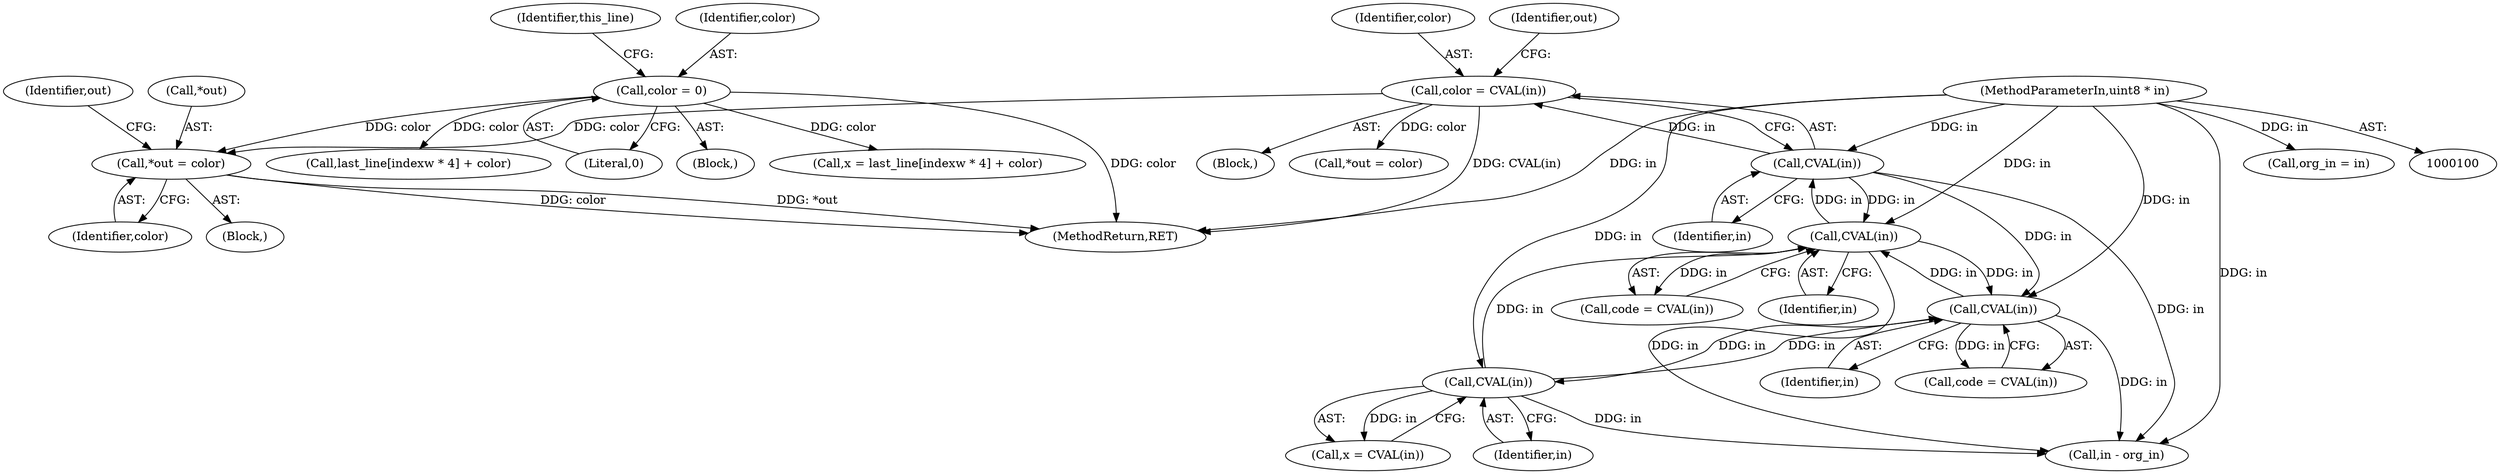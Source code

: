 digraph "0_rdesktop_4dca546d04321a610c1835010b5dad85163b65e1_0@pointer" {
"1000237" [label="(Call,*out = color)"];
"1000155" [label="(Call,color = 0)"];
"1000217" [label="(Call,color = CVAL(in))"];
"1000219" [label="(Call,CVAL(in))"];
"1000176" [label="(Call,CVAL(in))"];
"1000300" [label="(Call,CVAL(in))"];
"1000257" [label="(Call,CVAL(in))"];
"1000101" [label="(MethodParameterIn,uint8 * in)"];
"1000155" [label="(Call,color = 0)"];
"1000174" [label="(Call,code = CVAL(in))"];
"1000218" [label="(Identifier,color)"];
"1000176" [label="(Call,CVAL(in))"];
"1000257" [label="(Call,CVAL(in))"];
"1000384" [label="(Call,in - org_in)"];
"1000258" [label="(Identifier,in)"];
"1000298" [label="(Call,x = CVAL(in))"];
"1000223" [label="(Identifier,out)"];
"1000216" [label="(Block,)"];
"1000255" [label="(Call,code = CVAL(in))"];
"1000300" [label="(Call,CVAL(in))"];
"1000358" [label="(Call,last_line[indexw * 4] + color)"];
"1000219" [label="(Call,CVAL(in))"];
"1000157" [label="(Literal,0)"];
"1000137" [label="(Block,)"];
"1000240" [label="(Identifier,color)"];
"1000159" [label="(Identifier,this_line)"];
"1000356" [label="(Call,x = last_line[indexw * 4] + color)"];
"1000101" [label="(MethodParameterIn,uint8 * in)"];
"1000237" [label="(Call,*out = color)"];
"1000242" [label="(Identifier,out)"];
"1000301" [label="(Identifier,in)"];
"1000221" [label="(Call,*out = color)"];
"1000387" [label="(MethodReturn,RET)"];
"1000177" [label="(Identifier,in)"];
"1000220" [label="(Identifier,in)"];
"1000217" [label="(Call,color = CVAL(in))"];
"1000156" [label="(Identifier,color)"];
"1000121" [label="(Call,org_in = in)"];
"1000238" [label="(Call,*out)"];
"1000236" [label="(Block,)"];
"1000237" -> "1000236"  [label="AST: "];
"1000237" -> "1000240"  [label="CFG: "];
"1000238" -> "1000237"  [label="AST: "];
"1000240" -> "1000237"  [label="AST: "];
"1000242" -> "1000237"  [label="CFG: "];
"1000237" -> "1000387"  [label="DDG: color"];
"1000237" -> "1000387"  [label="DDG: *out"];
"1000155" -> "1000237"  [label="DDG: color"];
"1000217" -> "1000237"  [label="DDG: color"];
"1000155" -> "1000137"  [label="AST: "];
"1000155" -> "1000157"  [label="CFG: "];
"1000156" -> "1000155"  [label="AST: "];
"1000157" -> "1000155"  [label="AST: "];
"1000159" -> "1000155"  [label="CFG: "];
"1000155" -> "1000387"  [label="DDG: color"];
"1000155" -> "1000356"  [label="DDG: color"];
"1000155" -> "1000358"  [label="DDG: color"];
"1000217" -> "1000216"  [label="AST: "];
"1000217" -> "1000219"  [label="CFG: "];
"1000218" -> "1000217"  [label="AST: "];
"1000219" -> "1000217"  [label="AST: "];
"1000223" -> "1000217"  [label="CFG: "];
"1000217" -> "1000387"  [label="DDG: CVAL(in)"];
"1000219" -> "1000217"  [label="DDG: in"];
"1000217" -> "1000221"  [label="DDG: color"];
"1000219" -> "1000220"  [label="CFG: "];
"1000220" -> "1000219"  [label="AST: "];
"1000219" -> "1000176"  [label="DDG: in"];
"1000176" -> "1000219"  [label="DDG: in"];
"1000101" -> "1000219"  [label="DDG: in"];
"1000219" -> "1000257"  [label="DDG: in"];
"1000219" -> "1000384"  [label="DDG: in"];
"1000176" -> "1000174"  [label="AST: "];
"1000176" -> "1000177"  [label="CFG: "];
"1000177" -> "1000176"  [label="AST: "];
"1000174" -> "1000176"  [label="CFG: "];
"1000176" -> "1000174"  [label="DDG: in"];
"1000300" -> "1000176"  [label="DDG: in"];
"1000257" -> "1000176"  [label="DDG: in"];
"1000101" -> "1000176"  [label="DDG: in"];
"1000176" -> "1000257"  [label="DDG: in"];
"1000176" -> "1000384"  [label="DDG: in"];
"1000300" -> "1000298"  [label="AST: "];
"1000300" -> "1000301"  [label="CFG: "];
"1000301" -> "1000300"  [label="AST: "];
"1000298" -> "1000300"  [label="CFG: "];
"1000300" -> "1000257"  [label="DDG: in"];
"1000300" -> "1000298"  [label="DDG: in"];
"1000257" -> "1000300"  [label="DDG: in"];
"1000101" -> "1000300"  [label="DDG: in"];
"1000300" -> "1000384"  [label="DDG: in"];
"1000257" -> "1000255"  [label="AST: "];
"1000257" -> "1000258"  [label="CFG: "];
"1000258" -> "1000257"  [label="AST: "];
"1000255" -> "1000257"  [label="CFG: "];
"1000257" -> "1000255"  [label="DDG: in"];
"1000101" -> "1000257"  [label="DDG: in"];
"1000257" -> "1000384"  [label="DDG: in"];
"1000101" -> "1000100"  [label="AST: "];
"1000101" -> "1000387"  [label="DDG: in"];
"1000101" -> "1000121"  [label="DDG: in"];
"1000101" -> "1000384"  [label="DDG: in"];
}
